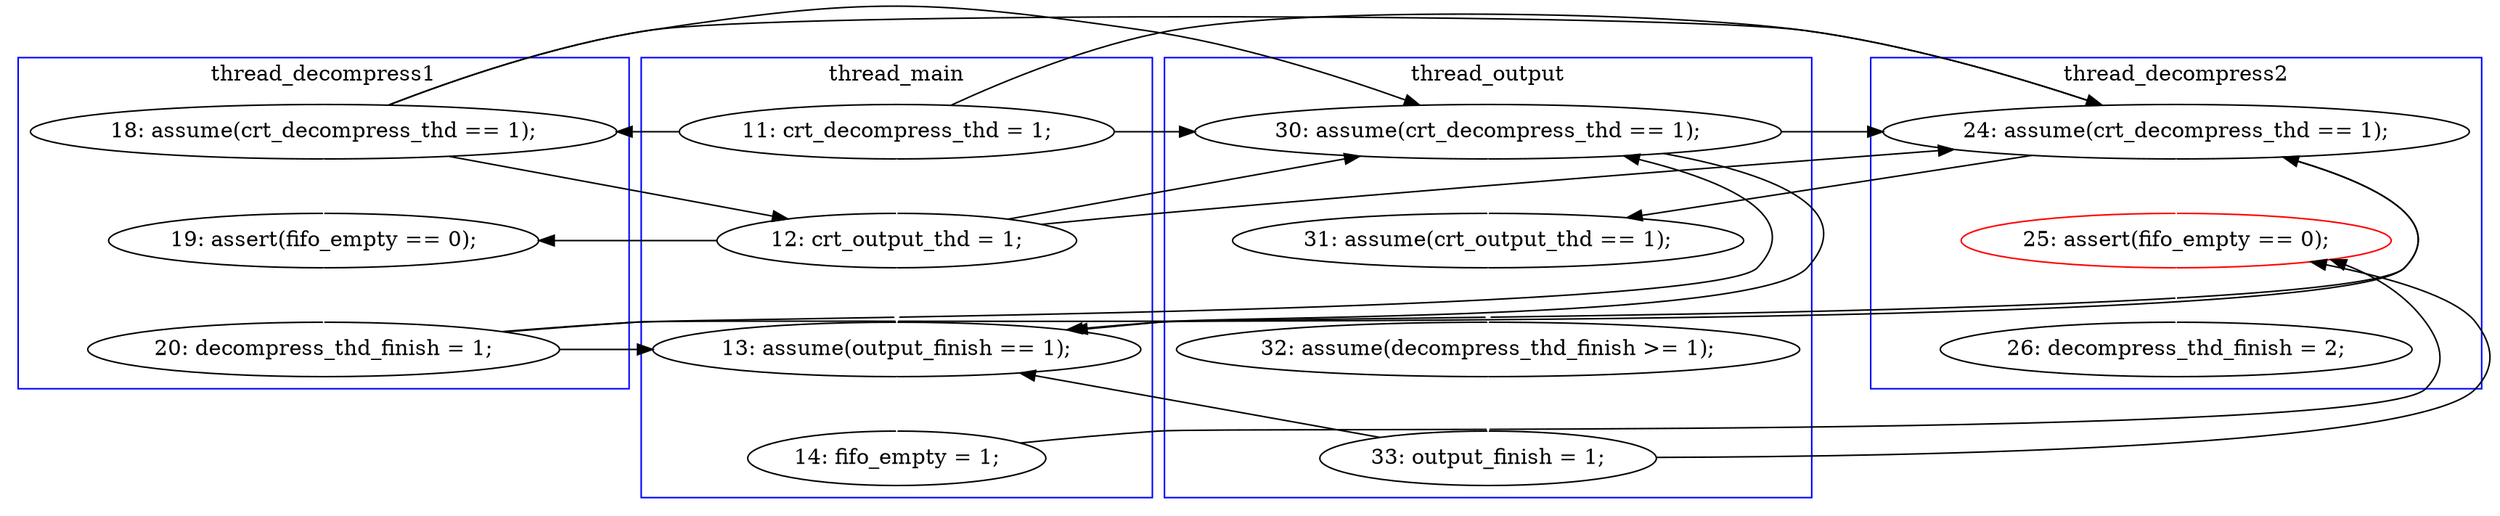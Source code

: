 digraph Counterexample {
	12 -> 14 [color = white, style = solid]
	20 -> 30 [color = white, style = solid]
	20 -> 21 [color = black, style = solid, constraint = false]
	11 -> 12 [color = black, style = solid, constraint = false]
	26 -> 28 [color = white, style = solid]
	28 -> 30 [color = black, style = solid, constraint = false]
	15 -> 18 [color = black, style = solid, constraint = false]
	13 -> 18 [color = black, style = solid, constraint = false]
	30 -> 32 [color = white, style = solid]
	12 -> 13 [color = black, style = solid, constraint = false]
	13 -> 14 [color = black, style = solid, constraint = false]
	20 -> 26 [color = black, style = solid, constraint = false]
	13 -> 20 [color = black, style = solid, constraint = false]
	18 -> 21 [color = white, style = solid]
	11 -> 18 [color = black, style = solid, constraint = false]
	12 -> 20 [color = black, style = solid, constraint = false]
	15 -> 26 [color = black, style = solid, constraint = false]
	23 -> 26 [color = black, style = solid, constraint = false]
	15 -> 20 [color = black, style = solid, constraint = false]
	22 -> 23 [color = white, style = solid]
	14 -> 15 [color = white, style = solid]
	18 -> 26 [color = black, style = solid, constraint = false]
	21 -> 22 [color = white, style = solid]
	23 -> 30 [color = black, style = solid, constraint = false]
	13 -> 26 [color = white, style = solid]
	18 -> 20 [color = black, style = solid, constraint = false]
	11 -> 20 [color = black, style = solid, constraint = false]
	11 -> 13 [color = white, style = solid]
	12 -> 18 [color = black, style = solid, constraint = false]
	subgraph cluster2 {
		label = thread_decompress1
		color = blue
		12  [label = "18: assume(crt_decompress_thd == 1);"]
		14  [label = "19: assert(fifo_empty == 0);"]
		15  [label = "20: decompress_thd_finish = 1;"]
	}
	subgraph cluster4 {
		label = thread_output
		color = blue
		23  [label = "33: output_finish = 1;"]
		22  [label = "32: assume(decompress_thd_finish >= 1);"]
		18  [label = "30: assume(crt_decompress_thd == 1);"]
		21  [label = "31: assume(crt_output_thd == 1);"]
	}
	subgraph cluster3 {
		label = thread_decompress2
		color = blue
		20  [label = "24: assume(crt_decompress_thd == 1);"]
		30  [label = "25: assert(fifo_empty == 0);", color = red]
		32  [label = "26: decompress_thd_finish = 2;"]
	}
	subgraph cluster1 {
		label = thread_main
		color = blue
		11  [label = "11: crt_decompress_thd = 1;"]
		13  [label = "12: crt_output_thd = 1;"]
		26  [label = "13: assume(output_finish == 1);"]
		28  [label = "14: fifo_empty = 1;"]
	}
}